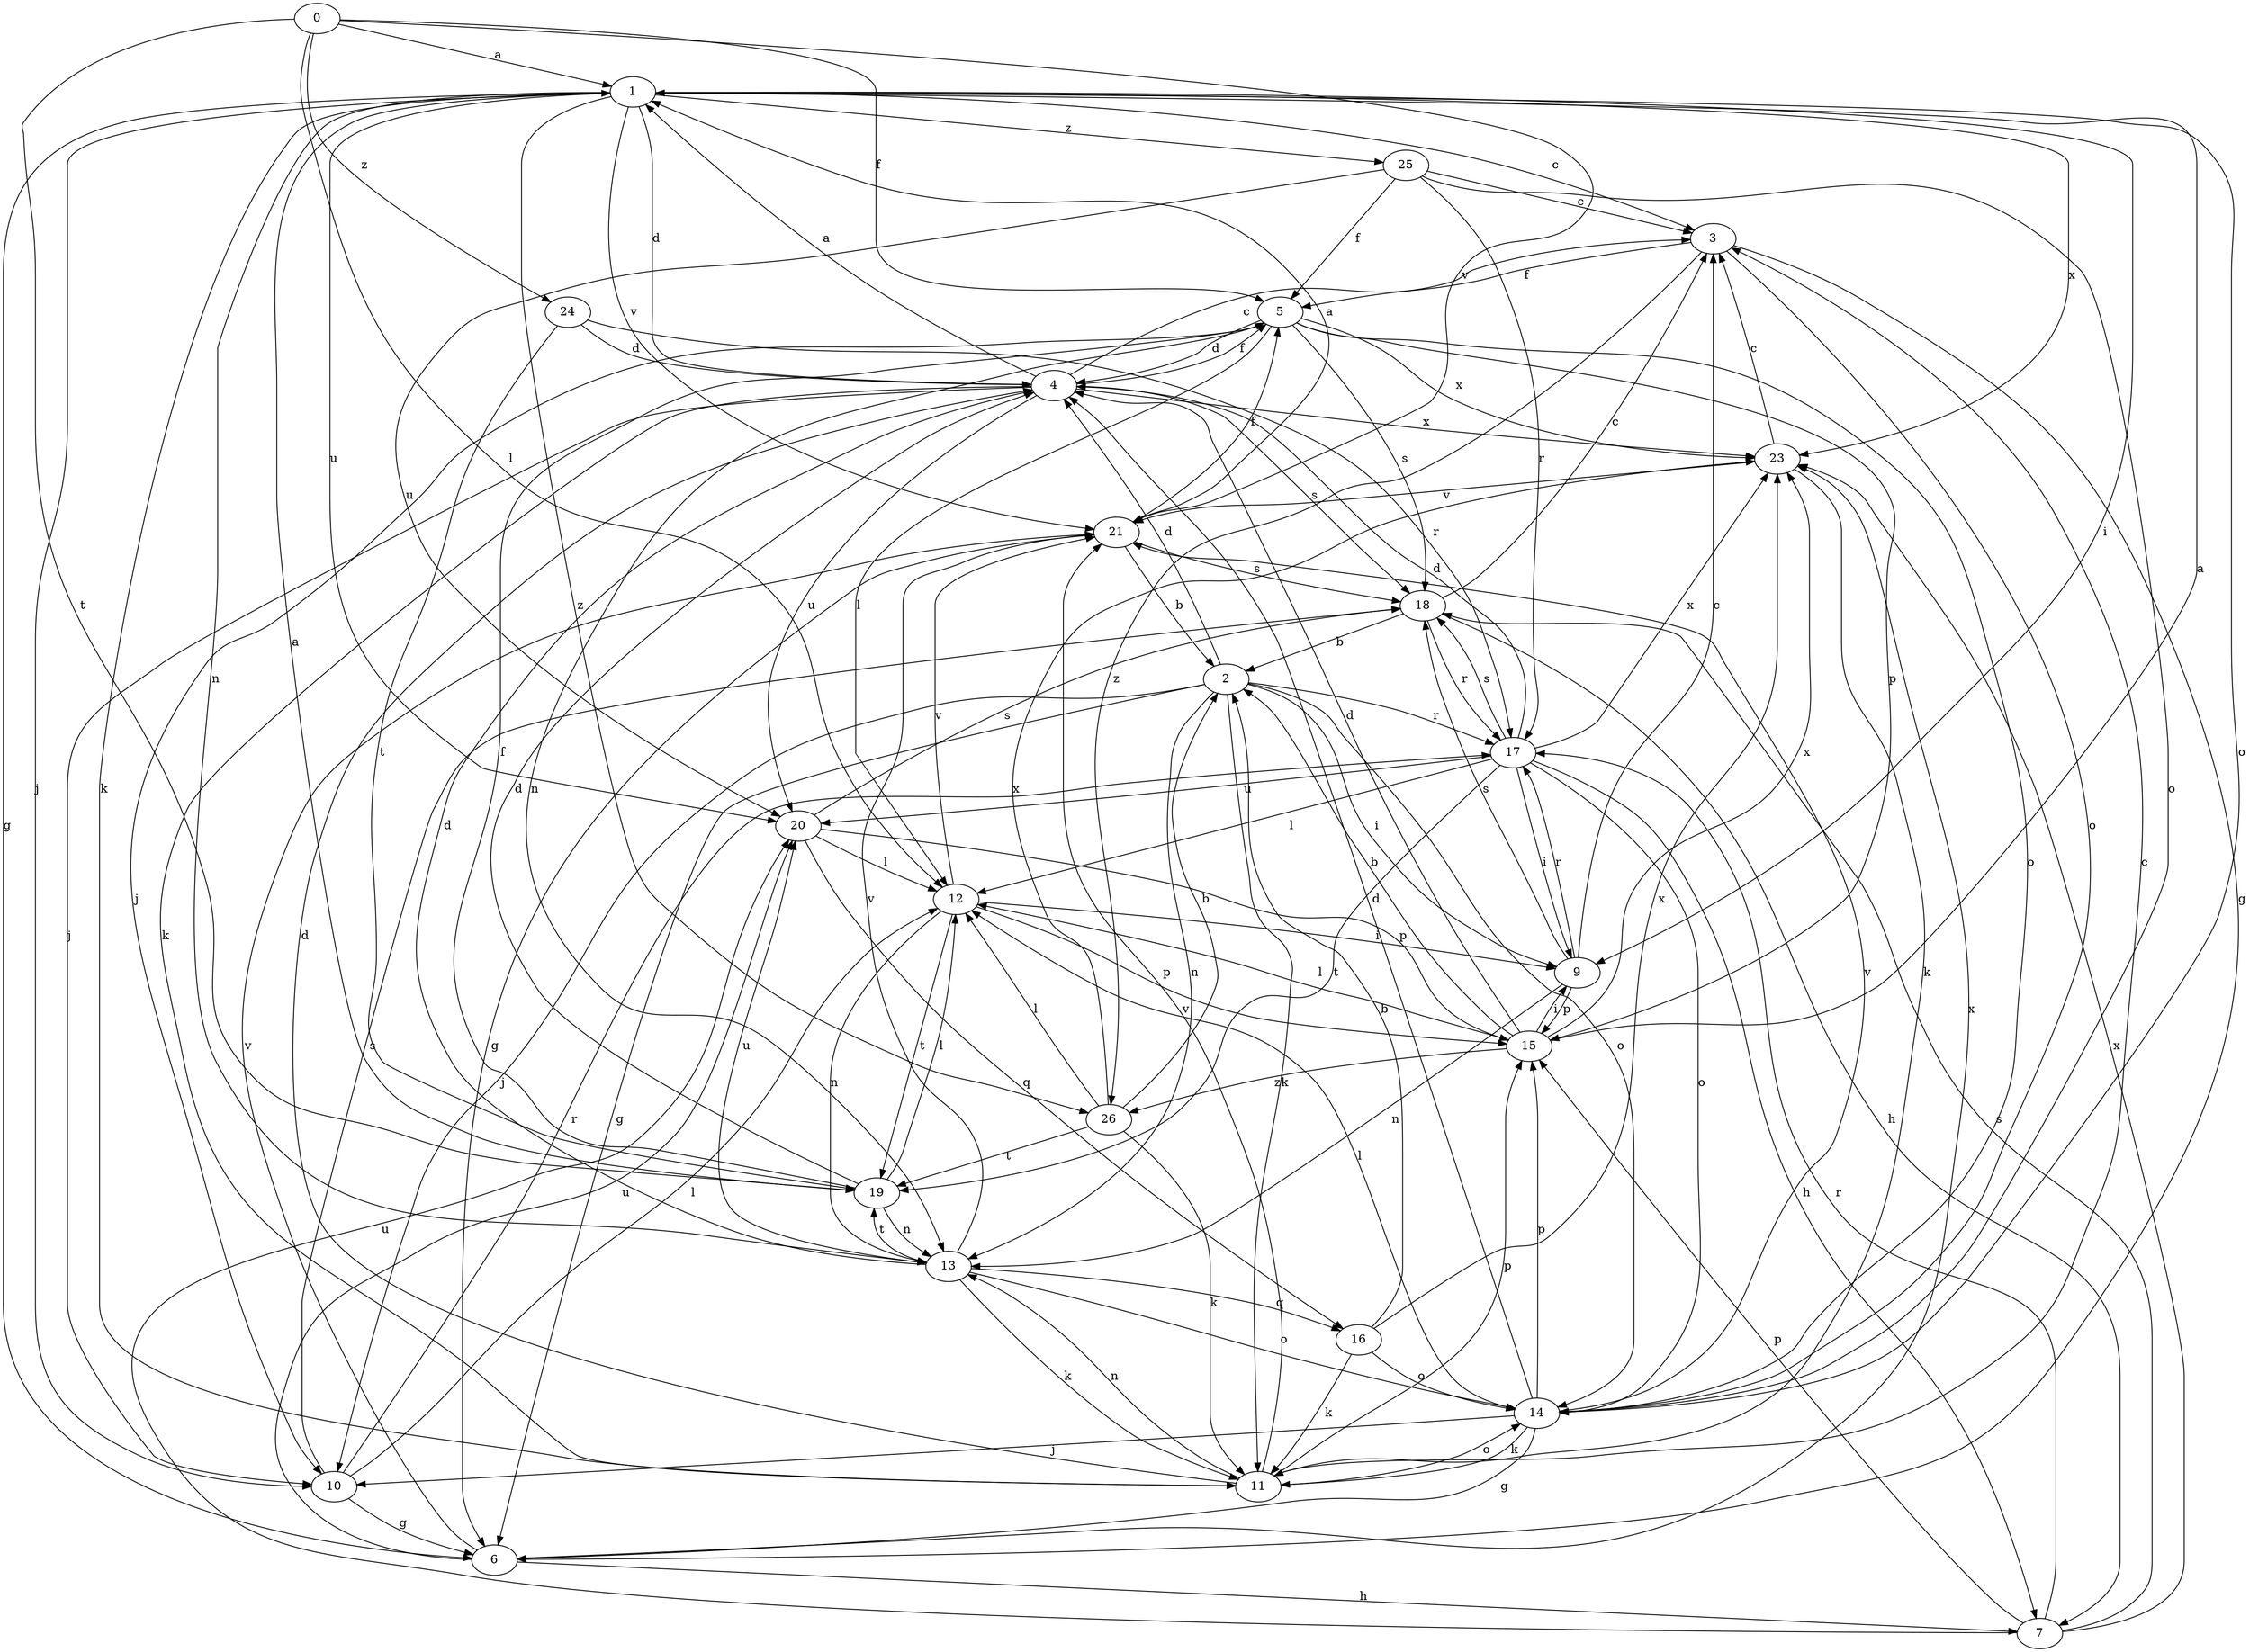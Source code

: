 strict digraph  {
0;
1;
2;
3;
4;
5;
6;
7;
9;
10;
11;
12;
13;
14;
15;
16;
17;
18;
19;
20;
21;
23;
24;
25;
26;
0 -> 1  [label=a];
0 -> 5  [label=f];
0 -> 12  [label=l];
0 -> 19  [label=t];
0 -> 21  [label=v];
0 -> 24  [label=z];
1 -> 3  [label=c];
1 -> 4  [label=d];
1 -> 6  [label=g];
1 -> 9  [label=i];
1 -> 10  [label=j];
1 -> 11  [label=k];
1 -> 13  [label=n];
1 -> 14  [label=o];
1 -> 20  [label=u];
1 -> 21  [label=v];
1 -> 23  [label=x];
1 -> 25  [label=z];
1 -> 26  [label=z];
2 -> 4  [label=d];
2 -> 6  [label=g];
2 -> 9  [label=i];
2 -> 10  [label=j];
2 -> 11  [label=k];
2 -> 13  [label=n];
2 -> 14  [label=o];
2 -> 17  [label=r];
3 -> 5  [label=f];
3 -> 6  [label=g];
3 -> 14  [label=o];
3 -> 26  [label=z];
4 -> 1  [label=a];
4 -> 3  [label=c];
4 -> 5  [label=f];
4 -> 10  [label=j];
4 -> 11  [label=k];
4 -> 18  [label=s];
4 -> 20  [label=u];
4 -> 23  [label=x];
5 -> 4  [label=d];
5 -> 10  [label=j];
5 -> 12  [label=l];
5 -> 13  [label=n];
5 -> 14  [label=o];
5 -> 15  [label=p];
5 -> 18  [label=s];
5 -> 23  [label=x];
6 -> 7  [label=h];
6 -> 20  [label=u];
6 -> 21  [label=v];
6 -> 23  [label=x];
7 -> 15  [label=p];
7 -> 17  [label=r];
7 -> 18  [label=s];
7 -> 20  [label=u];
7 -> 23  [label=x];
9 -> 3  [label=c];
9 -> 13  [label=n];
9 -> 15  [label=p];
9 -> 17  [label=r];
9 -> 18  [label=s];
10 -> 6  [label=g];
10 -> 12  [label=l];
10 -> 17  [label=r];
10 -> 18  [label=s];
11 -> 3  [label=c];
11 -> 4  [label=d];
11 -> 13  [label=n];
11 -> 14  [label=o];
11 -> 15  [label=p];
11 -> 21  [label=v];
12 -> 9  [label=i];
12 -> 13  [label=n];
12 -> 15  [label=p];
12 -> 19  [label=t];
12 -> 21  [label=v];
13 -> 4  [label=d];
13 -> 11  [label=k];
13 -> 14  [label=o];
13 -> 16  [label=q];
13 -> 19  [label=t];
13 -> 20  [label=u];
13 -> 21  [label=v];
14 -> 4  [label=d];
14 -> 6  [label=g];
14 -> 10  [label=j];
14 -> 11  [label=k];
14 -> 12  [label=l];
14 -> 15  [label=p];
14 -> 21  [label=v];
15 -> 1  [label=a];
15 -> 2  [label=b];
15 -> 4  [label=d];
15 -> 9  [label=i];
15 -> 12  [label=l];
15 -> 23  [label=x];
15 -> 26  [label=z];
16 -> 2  [label=b];
16 -> 11  [label=k];
16 -> 14  [label=o];
16 -> 23  [label=x];
17 -> 4  [label=d];
17 -> 7  [label=h];
17 -> 9  [label=i];
17 -> 12  [label=l];
17 -> 14  [label=o];
17 -> 18  [label=s];
17 -> 19  [label=t];
17 -> 20  [label=u];
17 -> 23  [label=x];
18 -> 2  [label=b];
18 -> 3  [label=c];
18 -> 7  [label=h];
18 -> 17  [label=r];
19 -> 1  [label=a];
19 -> 4  [label=d];
19 -> 5  [label=f];
19 -> 12  [label=l];
19 -> 13  [label=n];
20 -> 12  [label=l];
20 -> 15  [label=p];
20 -> 16  [label=q];
20 -> 18  [label=s];
21 -> 1  [label=a];
21 -> 2  [label=b];
21 -> 5  [label=f];
21 -> 6  [label=g];
21 -> 18  [label=s];
23 -> 3  [label=c];
23 -> 11  [label=k];
23 -> 21  [label=v];
24 -> 4  [label=d];
24 -> 17  [label=r];
24 -> 19  [label=t];
25 -> 3  [label=c];
25 -> 5  [label=f];
25 -> 14  [label=o];
25 -> 17  [label=r];
25 -> 20  [label=u];
26 -> 2  [label=b];
26 -> 11  [label=k];
26 -> 12  [label=l];
26 -> 19  [label=t];
26 -> 23  [label=x];
}
